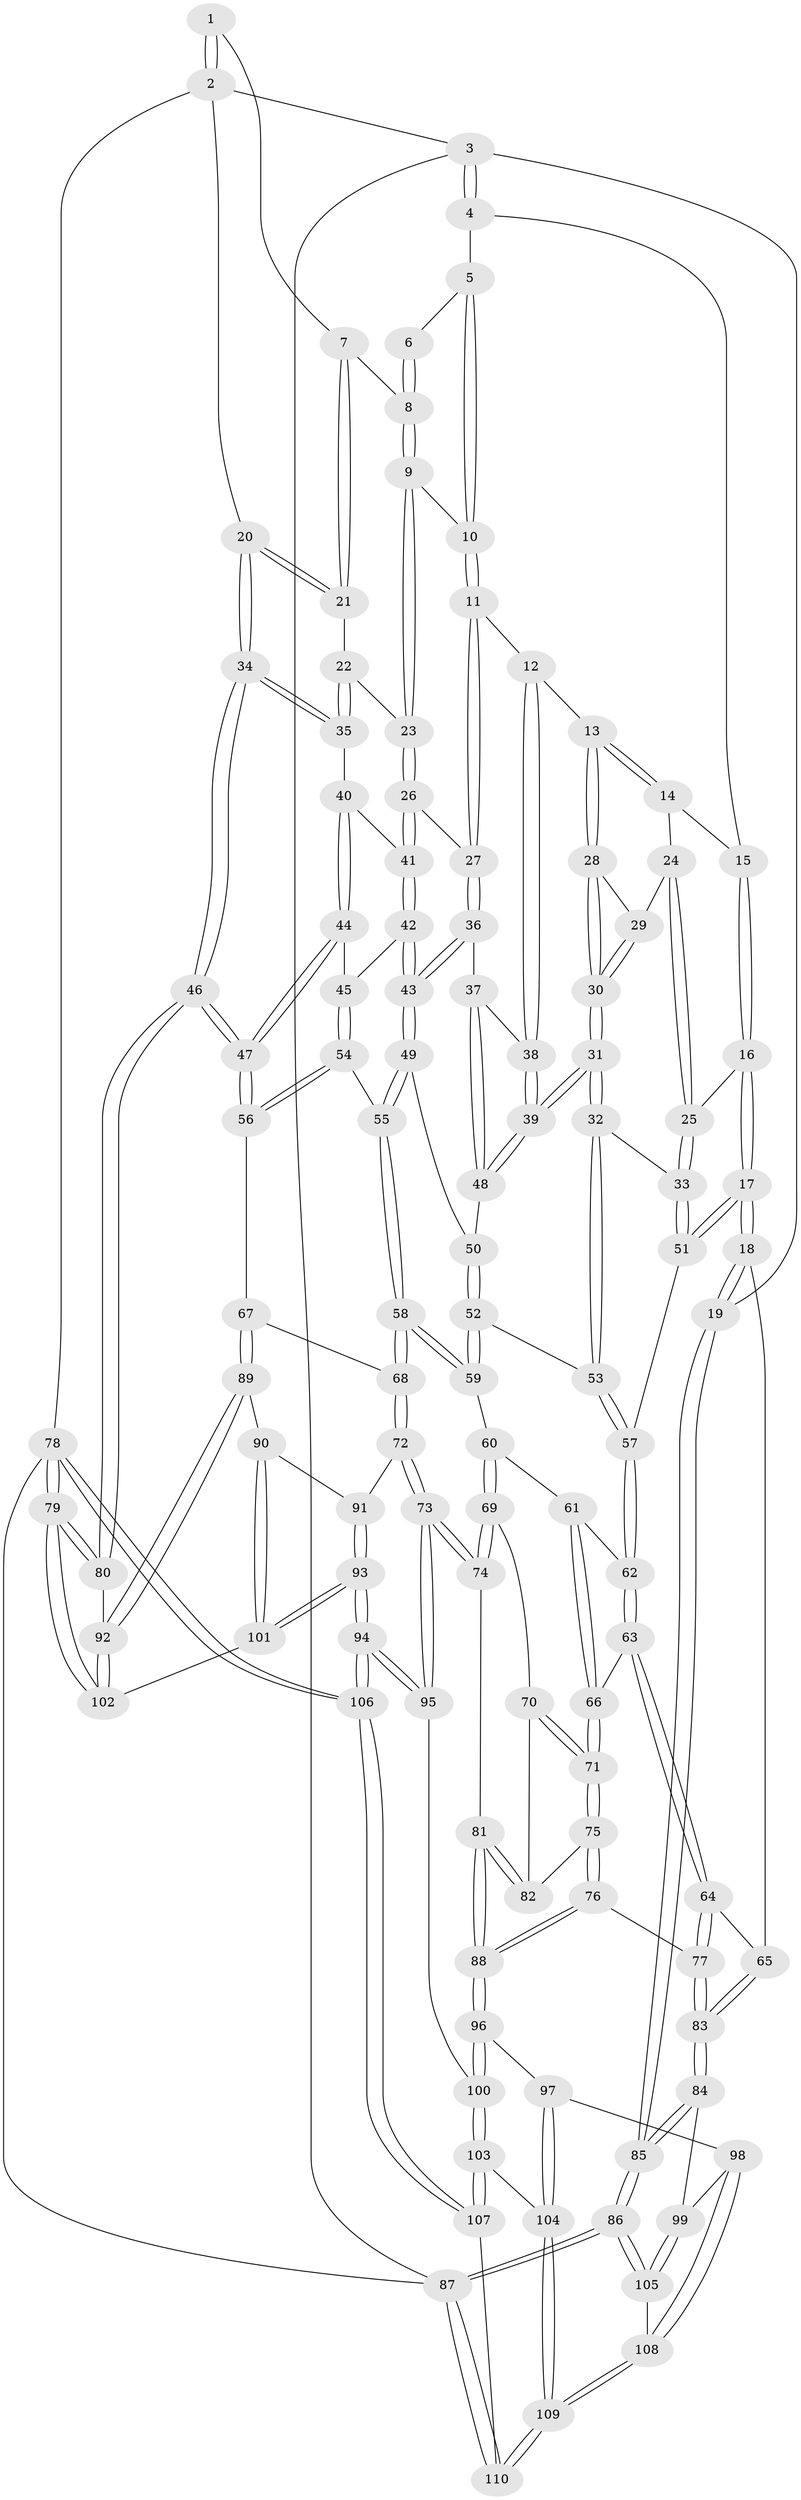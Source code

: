 // coarse degree distribution, {4: 0.24358974358974358, 3: 0.7435897435897436, 2: 0.01282051282051282}
// Generated by graph-tools (version 1.1) at 2025/38/03/04/25 23:38:32]
// undirected, 110 vertices, 272 edges
graph export_dot {
  node [color=gray90,style=filled];
  1 [pos="+0.9593113976983672+0"];
  2 [pos="+1+0"];
  3 [pos="+0+0"];
  4 [pos="+0.3230907240305332+0"];
  5 [pos="+0.6836829990649956+0"];
  6 [pos="+0.6983214432482803+0"];
  7 [pos="+0.896300636691876+0.053564734205599845"];
  8 [pos="+0.8844841105335123+0.05655586882079378"];
  9 [pos="+0.8607015580407493+0.06669817276715682"];
  10 [pos="+0.684467599734578+0"];
  11 [pos="+0.6673519919224823+0.023567737295805302"];
  12 [pos="+0.552570576068264+0.0859761588004694"];
  13 [pos="+0.48889402731258347+0.09511361049287755"];
  14 [pos="+0.4420553774187543+0.03677681270500743"];
  15 [pos="+0.3253385797645349+0"];
  16 [pos="+0.25597014159999854+0.11562055345644526"];
  17 [pos="+0.04685118079139318+0.25995930076594415"];
  18 [pos="+0+0.2676175704764298"];
  19 [pos="+0+0.2542099256315316"];
  20 [pos="+1+0.09869830530228053"];
  21 [pos="+0.9544061508810601+0.08321938716204055"];
  22 [pos="+0.9164870046267503+0.12244409324344922"];
  23 [pos="+0.8245794075196623+0.11180231346325756"];
  24 [pos="+0.37444259046411177+0.11178279417320634"];
  25 [pos="+0.3105902409248787+0.1436440250879235"];
  26 [pos="+0.8196658860595367+0.11616347313158025"];
  27 [pos="+0.6872223667463477+0.06575325455422103"];
  28 [pos="+0.4775247509699535+0.12431236515073586"];
  29 [pos="+0.3868586591634537+0.11528442363102825"];
  30 [pos="+0.46357677518958784+0.1791528860204331"];
  31 [pos="+0.4487701597314442+0.2517571661283449"];
  32 [pos="+0.44739888863205607+0.254557320965705"];
  33 [pos="+0.36351649030555416+0.19877550673382746"];
  34 [pos="+1+0.29469567502886784"];
  35 [pos="+0.8997131758201866+0.16619326419150682"];
  36 [pos="+0.6814058375374064+0.13806984132786781"];
  37 [pos="+0.6061979422877612+0.18683934714689565"];
  38 [pos="+0.5686361579824856+0.17099613436448524"];
  39 [pos="+0.49098674497307143+0.22681436930380494"];
  40 [pos="+0.8769625444235587+0.1723270138479782"];
  41 [pos="+0.8299677382653013+0.15265000376113974"];
  42 [pos="+0.793027838769055+0.2236663461229506"];
  43 [pos="+0.7227989977431282+0.24847191064172316"];
  44 [pos="+0.8908289940276226+0.26819275939844645"];
  45 [pos="+0.8686651843351243+0.2687037654305266"];
  46 [pos="+1+0.3753209707992501"];
  47 [pos="+1+0.3773063822146624"];
  48 [pos="+0.6030037560600247+0.20183354982765184"];
  49 [pos="+0.7030173814962617+0.2986697447909157"];
  50 [pos="+0.6036234826937785+0.2436619051077129"];
  51 [pos="+0.20708873986932563+0.3266653255346132"];
  52 [pos="+0.46220314181569583+0.2901739029855515"];
  53 [pos="+0.4492644757434883+0.265720479348888"];
  54 [pos="+0.8112720817920807+0.3323444088437479"];
  55 [pos="+0.7027595050220272+0.34817000226050787"];
  56 [pos="+0.9807694253507161+0.4478237259914345"];
  57 [pos="+0.21447250772025697+0.33093866608111905"];
  58 [pos="+0.684995885242367+0.3915856932496776"];
  59 [pos="+0.4752064031131693+0.3496695272050666"];
  60 [pos="+0.4673856233618327+0.3646106207515895"];
  61 [pos="+0.36650687983301034+0.379746970926262"];
  62 [pos="+0.24575210386258728+0.3679669677378194"];
  63 [pos="+0.2614814789105877+0.41658993778742615"];
  64 [pos="+0.22557425076844909+0.5154254466208091"];
  65 [pos="+0.022486544353457948+0.34830659732374925"];
  66 [pos="+0.31822427965655414+0.4565547441277295"];
  67 [pos="+0.9320975537015377+0.4771236079231504"];
  68 [pos="+0.7062680264103999+0.46276333291329036"];
  69 [pos="+0.4587310244307544+0.42376276074241137"];
  70 [pos="+0.4333028820894124+0.4526107498752849"];
  71 [pos="+0.3666667228667539+0.5148338695029817"];
  72 [pos="+0.6814473233348505+0.521910960698292"];
  73 [pos="+0.5873718143262792+0.5766863799171741"];
  74 [pos="+0.5807210952056766+0.5734106963145567"];
  75 [pos="+0.3638557742249977+0.5240862886056576"];
  76 [pos="+0.3448358143147909+0.5710327155275873"];
  77 [pos="+0.22667872618649837+0.521728165954896"];
  78 [pos="+1+1"];
  79 [pos="+1+1"];
  80 [pos="+1+0.4044156900456129"];
  81 [pos="+0.5017453871726266+0.5780180534644779"];
  82 [pos="+0.46739121281307927+0.5473912952757682"];
  83 [pos="+0.13279984171662326+0.6083799345062422"];
  84 [pos="+0.13240852409713613+0.6109399948090012"];
  85 [pos="+0+0.6526125838134845"];
  86 [pos="+0+1"];
  87 [pos="+0+1"];
  88 [pos="+0.35410200399523745+0.6261578009800061"];
  89 [pos="+0.8878839971940341+0.5992884009811114"];
  90 [pos="+0.8215294030477713+0.6384383515144826"];
  91 [pos="+0.6931036104525373+0.5379863320620676"];
  92 [pos="+0.9360655402624092+0.6633499054463334"];
  93 [pos="+0.7453955443707292+0.8567854668966325"];
  94 [pos="+0.730730836803455+0.9037343181546666"];
  95 [pos="+0.5780902768385868+0.639276163853565"];
  96 [pos="+0.35038229571148144+0.6475952569050727"];
  97 [pos="+0.32039736086528037+0.6711547984065475"];
  98 [pos="+0.2765804935514892+0.6958888817333151"];
  99 [pos="+0.16918784175859058+0.6822606287247075"];
  100 [pos="+0.45592829958185294+0.7176223474183269"];
  101 [pos="+0.7878276553313079+0.7721612995515624"];
  102 [pos="+0.9454646100385348+0.6801067391887573"];
  103 [pos="+0.4602785575157554+0.7384245114098879"];
  104 [pos="+0.3882913065852133+0.8303153224378907"];
  105 [pos="+0.05315264225454497+0.8562350736678688"];
  106 [pos="+0.7322388954848891+1"];
  107 [pos="+0.7193120919520377+1"];
  108 [pos="+0.2857276236711041+0.8834781882978524"];
  109 [pos="+0.34673490450664557+0.9388222676055832"];
  110 [pos="+0.4286416596315459+1"];
  1 -- 2;
  1 -- 2;
  1 -- 7;
  2 -- 3;
  2 -- 20;
  2 -- 78;
  3 -- 4;
  3 -- 4;
  3 -- 19;
  3 -- 87;
  4 -- 5;
  4 -- 15;
  5 -- 6;
  5 -- 10;
  5 -- 10;
  6 -- 8;
  6 -- 8;
  7 -- 8;
  7 -- 21;
  7 -- 21;
  8 -- 9;
  8 -- 9;
  9 -- 10;
  9 -- 23;
  9 -- 23;
  10 -- 11;
  10 -- 11;
  11 -- 12;
  11 -- 27;
  11 -- 27;
  12 -- 13;
  12 -- 38;
  12 -- 38;
  13 -- 14;
  13 -- 14;
  13 -- 28;
  13 -- 28;
  14 -- 15;
  14 -- 24;
  15 -- 16;
  15 -- 16;
  16 -- 17;
  16 -- 17;
  16 -- 25;
  17 -- 18;
  17 -- 18;
  17 -- 51;
  17 -- 51;
  18 -- 19;
  18 -- 19;
  18 -- 65;
  19 -- 85;
  19 -- 85;
  20 -- 21;
  20 -- 21;
  20 -- 34;
  20 -- 34;
  21 -- 22;
  22 -- 23;
  22 -- 35;
  22 -- 35;
  23 -- 26;
  23 -- 26;
  24 -- 25;
  24 -- 25;
  24 -- 29;
  25 -- 33;
  25 -- 33;
  26 -- 27;
  26 -- 41;
  26 -- 41;
  27 -- 36;
  27 -- 36;
  28 -- 29;
  28 -- 30;
  28 -- 30;
  29 -- 30;
  29 -- 30;
  30 -- 31;
  30 -- 31;
  31 -- 32;
  31 -- 32;
  31 -- 39;
  31 -- 39;
  32 -- 33;
  32 -- 53;
  32 -- 53;
  33 -- 51;
  33 -- 51;
  34 -- 35;
  34 -- 35;
  34 -- 46;
  34 -- 46;
  35 -- 40;
  36 -- 37;
  36 -- 43;
  36 -- 43;
  37 -- 38;
  37 -- 48;
  37 -- 48;
  38 -- 39;
  38 -- 39;
  39 -- 48;
  39 -- 48;
  40 -- 41;
  40 -- 44;
  40 -- 44;
  41 -- 42;
  41 -- 42;
  42 -- 43;
  42 -- 43;
  42 -- 45;
  43 -- 49;
  43 -- 49;
  44 -- 45;
  44 -- 47;
  44 -- 47;
  45 -- 54;
  45 -- 54;
  46 -- 47;
  46 -- 47;
  46 -- 80;
  46 -- 80;
  47 -- 56;
  47 -- 56;
  48 -- 50;
  49 -- 50;
  49 -- 55;
  49 -- 55;
  50 -- 52;
  50 -- 52;
  51 -- 57;
  52 -- 53;
  52 -- 59;
  52 -- 59;
  53 -- 57;
  53 -- 57;
  54 -- 55;
  54 -- 56;
  54 -- 56;
  55 -- 58;
  55 -- 58;
  56 -- 67;
  57 -- 62;
  57 -- 62;
  58 -- 59;
  58 -- 59;
  58 -- 68;
  58 -- 68;
  59 -- 60;
  60 -- 61;
  60 -- 69;
  60 -- 69;
  61 -- 62;
  61 -- 66;
  61 -- 66;
  62 -- 63;
  62 -- 63;
  63 -- 64;
  63 -- 64;
  63 -- 66;
  64 -- 65;
  64 -- 77;
  64 -- 77;
  65 -- 83;
  65 -- 83;
  66 -- 71;
  66 -- 71;
  67 -- 68;
  67 -- 89;
  67 -- 89;
  68 -- 72;
  68 -- 72;
  69 -- 70;
  69 -- 74;
  69 -- 74;
  70 -- 71;
  70 -- 71;
  70 -- 82;
  71 -- 75;
  71 -- 75;
  72 -- 73;
  72 -- 73;
  72 -- 91;
  73 -- 74;
  73 -- 74;
  73 -- 95;
  73 -- 95;
  74 -- 81;
  75 -- 76;
  75 -- 76;
  75 -- 82;
  76 -- 77;
  76 -- 88;
  76 -- 88;
  77 -- 83;
  77 -- 83;
  78 -- 79;
  78 -- 79;
  78 -- 106;
  78 -- 106;
  78 -- 87;
  79 -- 80;
  79 -- 80;
  79 -- 102;
  79 -- 102;
  80 -- 92;
  81 -- 82;
  81 -- 82;
  81 -- 88;
  81 -- 88;
  83 -- 84;
  83 -- 84;
  84 -- 85;
  84 -- 85;
  84 -- 99;
  85 -- 86;
  85 -- 86;
  86 -- 87;
  86 -- 87;
  86 -- 105;
  86 -- 105;
  87 -- 110;
  87 -- 110;
  88 -- 96;
  88 -- 96;
  89 -- 90;
  89 -- 92;
  89 -- 92;
  90 -- 91;
  90 -- 101;
  90 -- 101;
  91 -- 93;
  91 -- 93;
  92 -- 102;
  92 -- 102;
  93 -- 94;
  93 -- 94;
  93 -- 101;
  93 -- 101;
  94 -- 95;
  94 -- 95;
  94 -- 106;
  94 -- 106;
  95 -- 100;
  96 -- 97;
  96 -- 100;
  96 -- 100;
  97 -- 98;
  97 -- 104;
  97 -- 104;
  98 -- 99;
  98 -- 108;
  98 -- 108;
  99 -- 105;
  99 -- 105;
  100 -- 103;
  100 -- 103;
  101 -- 102;
  103 -- 104;
  103 -- 107;
  103 -- 107;
  104 -- 109;
  104 -- 109;
  105 -- 108;
  106 -- 107;
  106 -- 107;
  107 -- 110;
  108 -- 109;
  108 -- 109;
  109 -- 110;
  109 -- 110;
}
